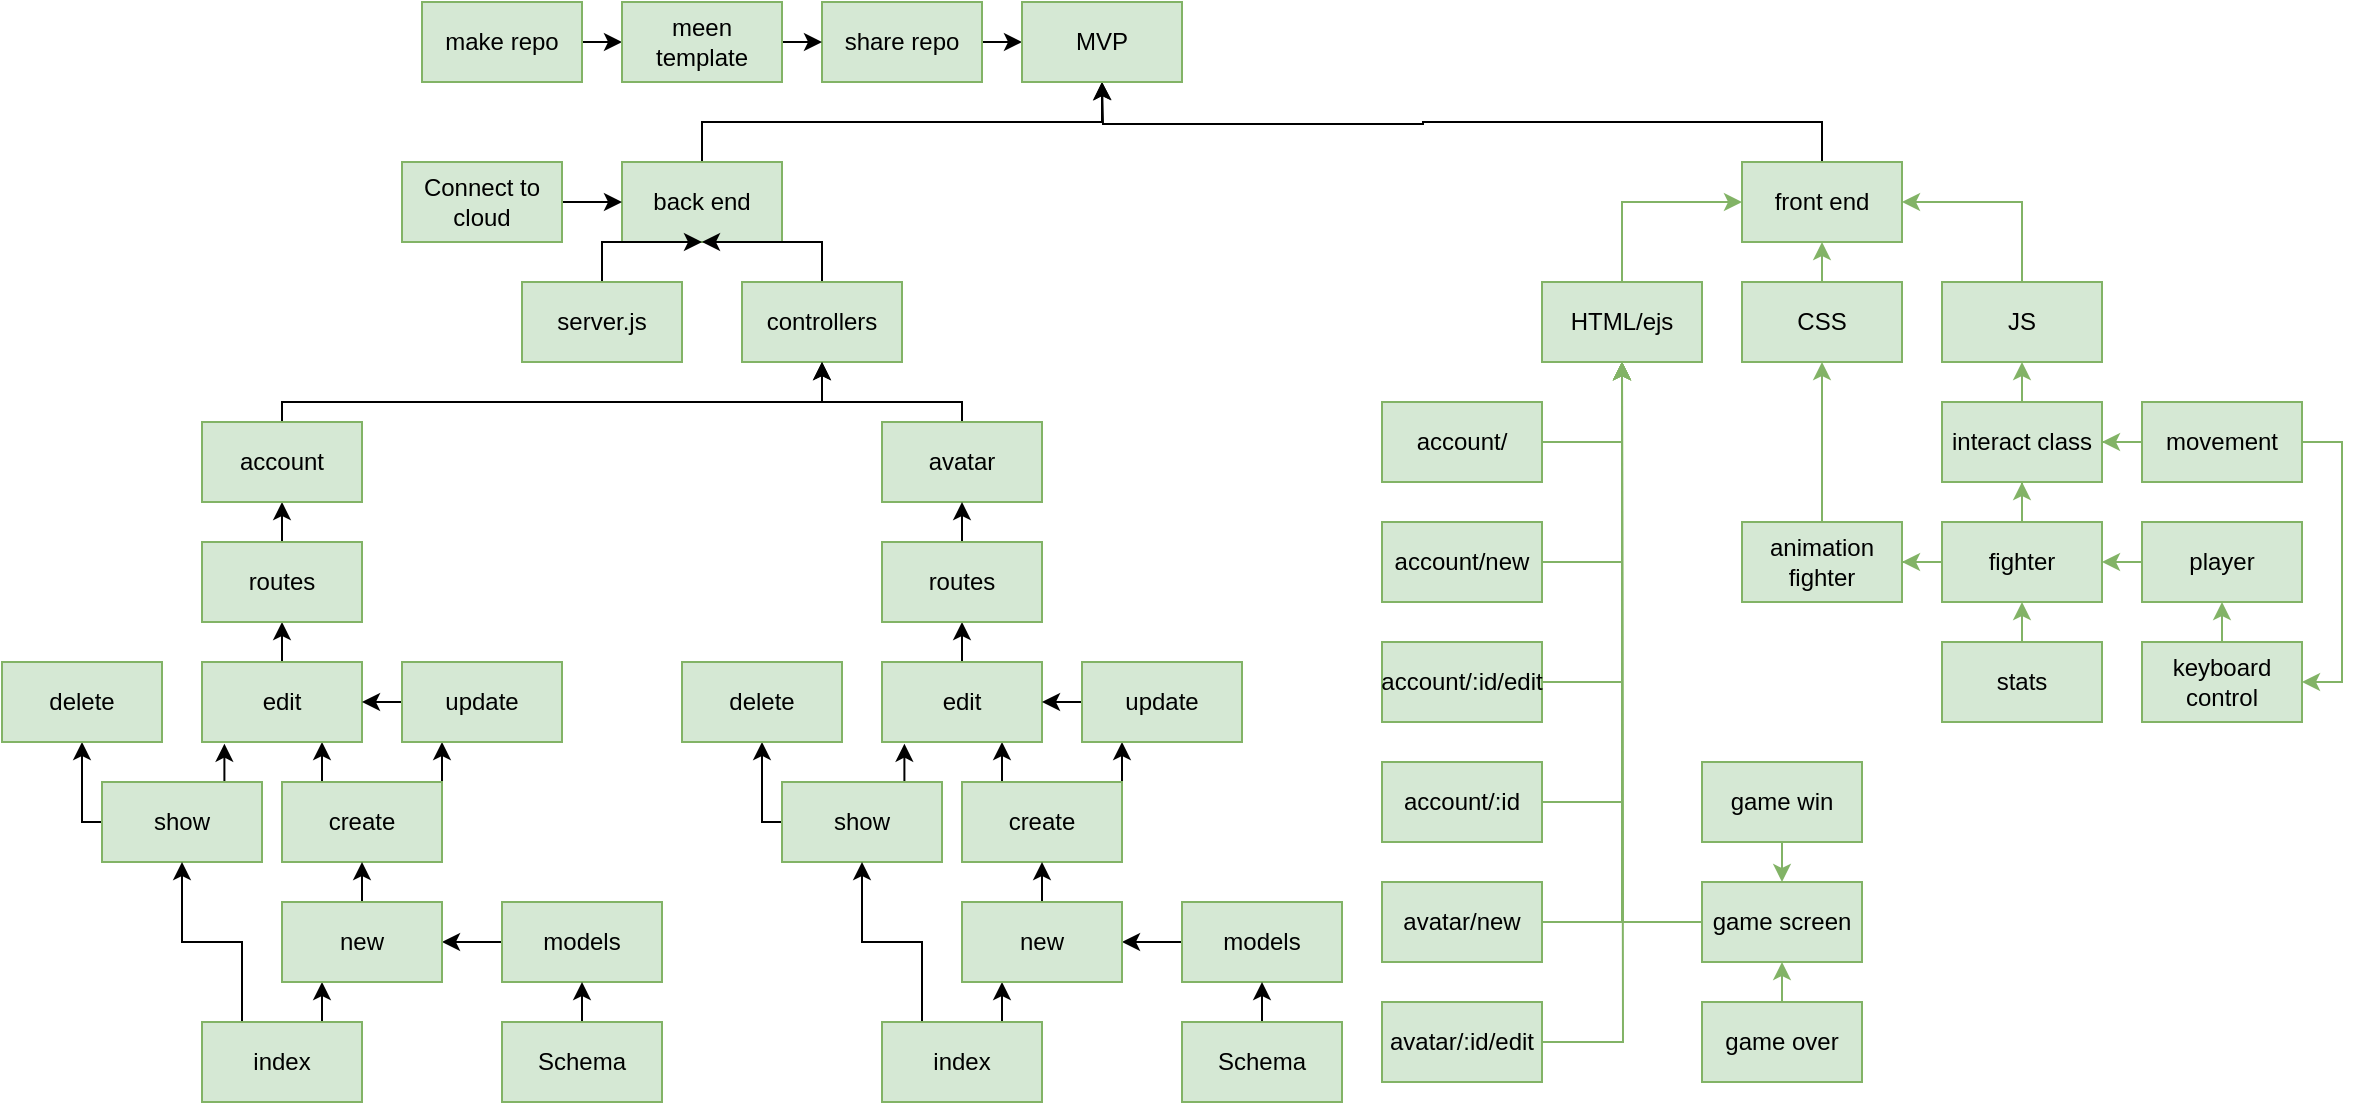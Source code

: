 <mxfile version="13.10.0" type="embed">
    <diagram id="hgfTmlx0hqAPN2rs_2Wq" name="Page-1">
        <mxGraphModel dx="1492" dy="649" grid="1" gridSize="10" guides="1" tooltips="1" connect="1" arrows="1" fold="1" page="1" pageScale="1" pageWidth="850" pageHeight="1100" math="0" shadow="0">
            <root>
                <mxCell id="0"/>
                <mxCell id="1" parent="0"/>
                <mxCell id="U0h9A02HM4GVSYB717Zq-7" style="edgeStyle=orthogonalEdgeStyle;rounded=0;orthogonalLoop=1;jettySize=auto;html=1;exitX=0.5;exitY=1;exitDx=0;exitDy=0;" parent="1" edge="1">
                    <mxGeometry relative="1" as="geometry">
                        <mxPoint x="75" y="110" as="sourcePoint"/>
                        <mxPoint x="75" y="110" as="targetPoint"/>
                    </mxGeometry>
                </mxCell>
                <mxCell id="U0h9A02HM4GVSYB717Zq-27" style="edgeStyle=orthogonalEdgeStyle;rounded=0;orthogonalLoop=1;jettySize=auto;html=1;exitX=1;exitY=0.5;exitDx=0;exitDy=0;entryX=0;entryY=0.5;entryDx=0;entryDy=0;" parent="1" source="U0h9A02HM4GVSYB717Zq-9" target="U0h9A02HM4GVSYB717Zq-12" edge="1">
                    <mxGeometry relative="1" as="geometry"/>
                </mxCell>
                <mxCell id="U0h9A02HM4GVSYB717Zq-9" value="make repo" style="rounded=0;whiteSpace=wrap;html=1;fillColor=#d5e8d4;strokeColor=#82b366;" parent="1" vertex="1">
                    <mxGeometry x="40" y="40" width="80" height="40" as="geometry"/>
                </mxCell>
                <mxCell id="U0h9A02HM4GVSYB717Zq-38" style="edgeStyle=orthogonalEdgeStyle;rounded=0;orthogonalLoop=1;jettySize=auto;html=1;exitX=0.25;exitY=0;exitDx=0;exitDy=0;entryX=0.75;entryY=1;entryDx=0;entryDy=0;" parent="1" source="U0h9A02HM4GVSYB717Zq-10" target="U0h9A02HM4GVSYB717Zq-18" edge="1">
                    <mxGeometry relative="1" as="geometry"/>
                </mxCell>
                <mxCell id="U0h9A02HM4GVSYB717Zq-67" style="edgeStyle=orthogonalEdgeStyle;rounded=0;orthogonalLoop=1;jettySize=auto;html=1;exitX=0.75;exitY=0;exitDx=0;exitDy=0;entryX=0.25;entryY=1;entryDx=0;entryDy=0;" parent="1" source="U0h9A02HM4GVSYB717Zq-10" target="U0h9A02HM4GVSYB717Zq-20" edge="1">
                    <mxGeometry relative="1" as="geometry"/>
                </mxCell>
                <mxCell id="U0h9A02HM4GVSYB717Zq-10" value="create" style="rounded=0;whiteSpace=wrap;html=1;fillColor=#d5e8d4;strokeColor=#82b366;" parent="1" vertex="1">
                    <mxGeometry x="-30" y="430" width="80" height="40" as="geometry"/>
                </mxCell>
                <mxCell id="U0h9A02HM4GVSYB717Zq-29" style="edgeStyle=orthogonalEdgeStyle;rounded=0;orthogonalLoop=1;jettySize=auto;html=1;exitX=1;exitY=0.5;exitDx=0;exitDy=0;entryX=0;entryY=0.5;entryDx=0;entryDy=0;" parent="1" source="U0h9A02HM4GVSYB717Zq-11" target="U0h9A02HM4GVSYB717Zq-16" edge="1">
                    <mxGeometry relative="1" as="geometry"/>
                </mxCell>
                <mxCell id="U0h9A02HM4GVSYB717Zq-11" value="share repo" style="rounded=0;whiteSpace=wrap;html=1;fillColor=#d5e8d4;strokeColor=#82b366;" parent="1" vertex="1">
                    <mxGeometry x="240" y="40" width="80" height="40" as="geometry"/>
                </mxCell>
                <mxCell id="U0h9A02HM4GVSYB717Zq-28" style="edgeStyle=orthogonalEdgeStyle;rounded=0;orthogonalLoop=1;jettySize=auto;html=1;exitX=1;exitY=0.5;exitDx=0;exitDy=0;entryX=0;entryY=0.5;entryDx=0;entryDy=0;" parent="1" source="U0h9A02HM4GVSYB717Zq-12" target="U0h9A02HM4GVSYB717Zq-11" edge="1">
                    <mxGeometry relative="1" as="geometry"/>
                </mxCell>
                <mxCell id="U0h9A02HM4GVSYB717Zq-12" value="meen template" style="rounded=0;whiteSpace=wrap;html=1;fillColor=#d5e8d4;strokeColor=#82b366;" parent="1" vertex="1">
                    <mxGeometry x="140" y="40" width="80" height="40" as="geometry"/>
                </mxCell>
                <mxCell id="U0h9A02HM4GVSYB717Zq-30" style="edgeStyle=orthogonalEdgeStyle;rounded=0;orthogonalLoop=1;jettySize=auto;html=1;exitX=0.5;exitY=0;exitDx=0;exitDy=0;entryX=0.5;entryY=1;entryDx=0;entryDy=0;" parent="1" source="U0h9A02HM4GVSYB717Zq-13" target="U0h9A02HM4GVSYB717Zq-16" edge="1">
                    <mxGeometry relative="1" as="geometry"/>
                </mxCell>
                <mxCell id="U0h9A02HM4GVSYB717Zq-13" value="back end" style="rounded=0;whiteSpace=wrap;html=1;fillColor=#d5e8d4;strokeColor=#82b366;" parent="1" vertex="1">
                    <mxGeometry x="140" y="120" width="80" height="40" as="geometry"/>
                </mxCell>
                <mxCell id="U0h9A02HM4GVSYB717Zq-31" style="edgeStyle=orthogonalEdgeStyle;rounded=0;orthogonalLoop=1;jettySize=auto;html=1;exitX=0.5;exitY=0;exitDx=0;exitDy=0;" parent="1" source="U0h9A02HM4GVSYB717Zq-14" edge="1">
                    <mxGeometry relative="1" as="geometry">
                        <mxPoint x="380" y="80" as="targetPoint"/>
                    </mxGeometry>
                </mxCell>
                <mxCell id="U0h9A02HM4GVSYB717Zq-14" value="front end" style="rounded=0;whiteSpace=wrap;html=1;fillColor=#d5e8d4;strokeColor=#82b366;" parent="1" vertex="1">
                    <mxGeometry x="700" y="120" width="80" height="40" as="geometry"/>
                </mxCell>
                <mxCell id="U0h9A02HM4GVSYB717Zq-91" style="edgeStyle=orthogonalEdgeStyle;rounded=0;orthogonalLoop=1;jettySize=auto;html=1;exitX=1;exitY=0.5;exitDx=0;exitDy=0;entryX=0;entryY=0.5;entryDx=0;entryDy=0;" parent="1" source="U0h9A02HM4GVSYB717Zq-15" target="U0h9A02HM4GVSYB717Zq-13" edge="1">
                    <mxGeometry relative="1" as="geometry"/>
                </mxCell>
                <mxCell id="U0h9A02HM4GVSYB717Zq-15" value="Connect to cloud" style="rounded=0;whiteSpace=wrap;html=1;fillColor=#d5e8d4;strokeColor=#82b366;" parent="1" vertex="1">
                    <mxGeometry x="30" y="120" width="80" height="40" as="geometry"/>
                </mxCell>
                <mxCell id="U0h9A02HM4GVSYB717Zq-16" value="MVP" style="rounded=0;whiteSpace=wrap;html=1;fillColor=#d5e8d4;strokeColor=#82b366;" parent="1" vertex="1">
                    <mxGeometry x="340" y="40" width="80" height="40" as="geometry"/>
                </mxCell>
                <mxCell id="U0h9A02HM4GVSYB717Zq-35" style="edgeStyle=orthogonalEdgeStyle;rounded=0;orthogonalLoop=1;jettySize=auto;html=1;exitX=0;exitY=0.5;exitDx=0;exitDy=0;entryX=0.5;entryY=1;entryDx=0;entryDy=0;" parent="1" source="U0h9A02HM4GVSYB717Zq-17" target="U0h9A02HM4GVSYB717Zq-19" edge="1">
                    <mxGeometry relative="1" as="geometry">
                        <Array as="points">
                            <mxPoint x="-130" y="450"/>
                        </Array>
                    </mxGeometry>
                </mxCell>
                <mxCell id="U0h9A02HM4GVSYB717Zq-37" style="edgeStyle=orthogonalEdgeStyle;rounded=0;orthogonalLoop=1;jettySize=auto;html=1;exitX=0.75;exitY=0;exitDx=0;exitDy=0;entryX=0.14;entryY=1.021;entryDx=0;entryDy=0;entryPerimeter=0;" parent="1" source="U0h9A02HM4GVSYB717Zq-17" target="U0h9A02HM4GVSYB717Zq-18" edge="1">
                    <mxGeometry relative="1" as="geometry"/>
                </mxCell>
                <mxCell id="U0h9A02HM4GVSYB717Zq-17" value="show" style="rounded=0;whiteSpace=wrap;html=1;fillColor=#d5e8d4;strokeColor=#82b366;" parent="1" vertex="1">
                    <mxGeometry x="-120" y="430" width="80" height="40" as="geometry"/>
                </mxCell>
                <mxCell id="U0h9A02HM4GVSYB717Zq-39" style="edgeStyle=orthogonalEdgeStyle;rounded=0;orthogonalLoop=1;jettySize=auto;html=1;exitX=0.5;exitY=0;exitDx=0;exitDy=0;entryX=0.5;entryY=1;entryDx=0;entryDy=0;" parent="1" source="U0h9A02HM4GVSYB717Zq-18" target="U0h9A02HM4GVSYB717Zq-21" edge="1">
                    <mxGeometry relative="1" as="geometry"/>
                </mxCell>
                <mxCell id="U0h9A02HM4GVSYB717Zq-18" value="edit" style="rounded=0;whiteSpace=wrap;html=1;fillColor=#d5e8d4;strokeColor=#82b366;" parent="1" vertex="1">
                    <mxGeometry x="-70" y="370" width="80" height="40" as="geometry"/>
                </mxCell>
                <mxCell id="U0h9A02HM4GVSYB717Zq-19" value="delete" style="rounded=0;whiteSpace=wrap;html=1;fillColor=#d5e8d4;strokeColor=#82b366;" parent="1" vertex="1">
                    <mxGeometry x="-170" y="370" width="80" height="40" as="geometry"/>
                </mxCell>
                <mxCell id="U0h9A02HM4GVSYB717Zq-66" style="edgeStyle=orthogonalEdgeStyle;rounded=0;orthogonalLoop=1;jettySize=auto;html=1;exitX=0;exitY=0.5;exitDx=0;exitDy=0;entryX=1;entryY=0.5;entryDx=0;entryDy=0;" parent="1" source="U0h9A02HM4GVSYB717Zq-20" target="U0h9A02HM4GVSYB717Zq-18" edge="1">
                    <mxGeometry relative="1" as="geometry"/>
                </mxCell>
                <mxCell id="U0h9A02HM4GVSYB717Zq-20" value="update" style="rounded=0;whiteSpace=wrap;html=1;fillColor=#d5e8d4;strokeColor=#82b366;" parent="1" vertex="1">
                    <mxGeometry x="30" y="370" width="80" height="40" as="geometry"/>
                </mxCell>
                <mxCell id="U0h9A02HM4GVSYB717Zq-56" style="edgeStyle=orthogonalEdgeStyle;rounded=0;orthogonalLoop=1;jettySize=auto;html=1;exitX=0.5;exitY=0;exitDx=0;exitDy=0;entryX=0.5;entryY=1;entryDx=0;entryDy=0;" parent="1" source="U0h9A02HM4GVSYB717Zq-21" target="U0h9A02HM4GVSYB717Zq-58" edge="1">
                    <mxGeometry relative="1" as="geometry">
                        <mxPoint x="110" y="270" as="targetPoint"/>
                    </mxGeometry>
                </mxCell>
                <mxCell id="U0h9A02HM4GVSYB717Zq-21" value="routes" style="rounded=0;whiteSpace=wrap;html=1;fillColor=#d5e8d4;strokeColor=#82b366;" parent="1" vertex="1">
                    <mxGeometry x="-70" y="310" width="80" height="40" as="geometry"/>
                </mxCell>
                <mxCell id="U0h9A02HM4GVSYB717Zq-94" style="edgeStyle=orthogonalEdgeStyle;rounded=0;orthogonalLoop=1;jettySize=auto;html=1;exitX=0.5;exitY=0;exitDx=0;exitDy=0;entryX=0.5;entryY=1;entryDx=0;entryDy=0;" parent="1" source="U0h9A02HM4GVSYB717Zq-22" target="U0h9A02HM4GVSYB717Zq-13" edge="1">
                    <mxGeometry relative="1" as="geometry">
                        <Array as="points">
                            <mxPoint x="240" y="160"/>
                        </Array>
                    </mxGeometry>
                </mxCell>
                <mxCell id="U0h9A02HM4GVSYB717Zq-22" value="controllers" style="rounded=0;whiteSpace=wrap;html=1;fillColor=#d5e8d4;strokeColor=#82b366;" parent="1" vertex="1">
                    <mxGeometry x="200" y="180" width="80" height="40" as="geometry"/>
                </mxCell>
                <mxCell id="U0h9A02HM4GVSYB717Zq-65" style="edgeStyle=orthogonalEdgeStyle;rounded=0;orthogonalLoop=1;jettySize=auto;html=1;exitX=0;exitY=0.5;exitDx=0;exitDy=0;entryX=1;entryY=0.5;entryDx=0;entryDy=0;" parent="1" source="U0h9A02HM4GVSYB717Zq-23" target="U0h9A02HM4GVSYB717Zq-26" edge="1">
                    <mxGeometry relative="1" as="geometry"/>
                </mxCell>
                <mxCell id="U0h9A02HM4GVSYB717Zq-23" value="models" style="rounded=0;whiteSpace=wrap;html=1;fillColor=#d5e8d4;strokeColor=#82b366;" parent="1" vertex="1">
                    <mxGeometry x="80" y="490" width="80" height="40" as="geometry"/>
                </mxCell>
                <mxCell id="U0h9A02HM4GVSYB717Zq-64" style="edgeStyle=orthogonalEdgeStyle;rounded=0;orthogonalLoop=1;jettySize=auto;html=1;exitX=0.5;exitY=0;exitDx=0;exitDy=0;entryX=0.5;entryY=1;entryDx=0;entryDy=0;" parent="1" source="U0h9A02HM4GVSYB717Zq-24" target="U0h9A02HM4GVSYB717Zq-23" edge="1">
                    <mxGeometry relative="1" as="geometry"/>
                </mxCell>
                <mxCell id="U0h9A02HM4GVSYB717Zq-24" value="Schema" style="rounded=0;whiteSpace=wrap;html=1;fillColor=#d5e8d4;strokeColor=#82b366;" parent="1" vertex="1">
                    <mxGeometry x="80" y="550" width="80" height="40" as="geometry"/>
                </mxCell>
                <mxCell id="U0h9A02HM4GVSYB717Zq-32" style="edgeStyle=orthogonalEdgeStyle;rounded=0;orthogonalLoop=1;jettySize=auto;html=1;exitX=0.5;exitY=0;exitDx=0;exitDy=0;entryX=0.25;entryY=1;entryDx=0;entryDy=0;" parent="1" source="U0h9A02HM4GVSYB717Zq-25" target="U0h9A02HM4GVSYB717Zq-26" edge="1">
                    <mxGeometry relative="1" as="geometry"/>
                </mxCell>
                <mxCell id="U0h9A02HM4GVSYB717Zq-34" style="edgeStyle=orthogonalEdgeStyle;rounded=0;orthogonalLoop=1;jettySize=auto;html=1;exitX=0.25;exitY=0;exitDx=0;exitDy=0;entryX=0.5;entryY=1;entryDx=0;entryDy=0;" parent="1" source="U0h9A02HM4GVSYB717Zq-25" target="U0h9A02HM4GVSYB717Zq-17" edge="1">
                    <mxGeometry relative="1" as="geometry"/>
                </mxCell>
                <mxCell id="U0h9A02HM4GVSYB717Zq-25" value="index" style="rounded=0;whiteSpace=wrap;html=1;fillColor=#d5e8d4;strokeColor=#82b366;" parent="1" vertex="1">
                    <mxGeometry x="-70" y="550" width="80" height="40" as="geometry"/>
                </mxCell>
                <mxCell id="U0h9A02HM4GVSYB717Zq-33" style="edgeStyle=orthogonalEdgeStyle;rounded=0;orthogonalLoop=1;jettySize=auto;html=1;exitX=0.5;exitY=0;exitDx=0;exitDy=0;entryX=0.5;entryY=1;entryDx=0;entryDy=0;" parent="1" source="U0h9A02HM4GVSYB717Zq-26" target="U0h9A02HM4GVSYB717Zq-10" edge="1">
                    <mxGeometry relative="1" as="geometry"/>
                </mxCell>
                <mxCell id="U0h9A02HM4GVSYB717Zq-26" value="new" style="rounded=0;whiteSpace=wrap;html=1;fillColor=#d5e8d4;strokeColor=#82b366;" parent="1" vertex="1">
                    <mxGeometry x="-30" y="490" width="80" height="40" as="geometry"/>
                </mxCell>
                <mxCell id="U0h9A02HM4GVSYB717Zq-95" style="edgeStyle=orthogonalEdgeStyle;rounded=0;orthogonalLoop=1;jettySize=auto;html=1;exitX=0.5;exitY=0;exitDx=0;exitDy=0;entryX=0.5;entryY=1;entryDx=0;entryDy=0;" parent="1" source="U0h9A02HM4GVSYB717Zq-57" target="U0h9A02HM4GVSYB717Zq-22" edge="1">
                    <mxGeometry relative="1" as="geometry">
                        <Array as="points">
                            <mxPoint x="310" y="240"/>
                            <mxPoint x="240" y="240"/>
                        </Array>
                    </mxGeometry>
                </mxCell>
                <mxCell id="U0h9A02HM4GVSYB717Zq-57" value="avatar" style="rounded=0;whiteSpace=wrap;html=1;fillColor=#d5e8d4;strokeColor=#82b366;" parent="1" vertex="1">
                    <mxGeometry x="270" y="250" width="80" height="40" as="geometry"/>
                </mxCell>
                <mxCell id="U0h9A02HM4GVSYB717Zq-92" style="edgeStyle=orthogonalEdgeStyle;rounded=0;orthogonalLoop=1;jettySize=auto;html=1;exitX=0.5;exitY=0;exitDx=0;exitDy=0;entryX=0.5;entryY=1;entryDx=0;entryDy=0;" parent="1" source="U0h9A02HM4GVSYB717Zq-58" target="U0h9A02HM4GVSYB717Zq-22" edge="1">
                    <mxGeometry relative="1" as="geometry">
                        <mxPoint x="70" y="210" as="targetPoint"/>
                        <Array as="points">
                            <mxPoint x="-30" y="240"/>
                            <mxPoint x="240" y="240"/>
                        </Array>
                    </mxGeometry>
                </mxCell>
                <mxCell id="U0h9A02HM4GVSYB717Zq-58" value="account" style="rounded=0;whiteSpace=wrap;html=1;fillColor=#d5e8d4;strokeColor=#82b366;" parent="1" vertex="1">
                    <mxGeometry x="-70" y="250" width="80" height="40" as="geometry"/>
                </mxCell>
                <mxCell id="U0h9A02HM4GVSYB717Zq-68" style="edgeStyle=orthogonalEdgeStyle;rounded=0;orthogonalLoop=1;jettySize=auto;html=1;exitX=0.25;exitY=0;exitDx=0;exitDy=0;entryX=0.75;entryY=1;entryDx=0;entryDy=0;" parent="1" source="U0h9A02HM4GVSYB717Zq-70" target="U0h9A02HM4GVSYB717Zq-75" edge="1">
                    <mxGeometry relative="1" as="geometry"/>
                </mxCell>
                <mxCell id="U0h9A02HM4GVSYB717Zq-69" style="edgeStyle=orthogonalEdgeStyle;rounded=0;orthogonalLoop=1;jettySize=auto;html=1;exitX=0.75;exitY=0;exitDx=0;exitDy=0;entryX=0.25;entryY=1;entryDx=0;entryDy=0;" parent="1" source="U0h9A02HM4GVSYB717Zq-70" target="U0h9A02HM4GVSYB717Zq-78" edge="1">
                    <mxGeometry relative="1" as="geometry"/>
                </mxCell>
                <mxCell id="U0h9A02HM4GVSYB717Zq-70" value="create" style="rounded=0;whiteSpace=wrap;html=1;fillColor=#d5e8d4;strokeColor=#82b366;" parent="1" vertex="1">
                    <mxGeometry x="310" y="430" width="80" height="40" as="geometry"/>
                </mxCell>
                <mxCell id="U0h9A02HM4GVSYB717Zq-71" style="edgeStyle=orthogonalEdgeStyle;rounded=0;orthogonalLoop=1;jettySize=auto;html=1;exitX=0;exitY=0.5;exitDx=0;exitDy=0;entryX=0.5;entryY=1;entryDx=0;entryDy=0;" parent="1" source="U0h9A02HM4GVSYB717Zq-73" target="U0h9A02HM4GVSYB717Zq-76" edge="1">
                    <mxGeometry relative="1" as="geometry">
                        <Array as="points">
                            <mxPoint x="210" y="450"/>
                        </Array>
                    </mxGeometry>
                </mxCell>
                <mxCell id="U0h9A02HM4GVSYB717Zq-72" style="edgeStyle=orthogonalEdgeStyle;rounded=0;orthogonalLoop=1;jettySize=auto;html=1;exitX=0.75;exitY=0;exitDx=0;exitDy=0;entryX=0.14;entryY=1.021;entryDx=0;entryDy=0;entryPerimeter=0;" parent="1" source="U0h9A02HM4GVSYB717Zq-73" target="U0h9A02HM4GVSYB717Zq-75" edge="1">
                    <mxGeometry relative="1" as="geometry"/>
                </mxCell>
                <mxCell id="U0h9A02HM4GVSYB717Zq-73" value="show" style="rounded=0;whiteSpace=wrap;html=1;fillColor=#d5e8d4;strokeColor=#82b366;" parent="1" vertex="1">
                    <mxGeometry x="220" y="430" width="80" height="40" as="geometry"/>
                </mxCell>
                <mxCell id="U0h9A02HM4GVSYB717Zq-74" style="edgeStyle=orthogonalEdgeStyle;rounded=0;orthogonalLoop=1;jettySize=auto;html=1;exitX=0.5;exitY=0;exitDx=0;exitDy=0;entryX=0.5;entryY=1;entryDx=0;entryDy=0;" parent="1" source="U0h9A02HM4GVSYB717Zq-75" target="U0h9A02HM4GVSYB717Zq-80" edge="1">
                    <mxGeometry relative="1" as="geometry"/>
                </mxCell>
                <mxCell id="U0h9A02HM4GVSYB717Zq-75" value="edit" style="rounded=0;whiteSpace=wrap;html=1;fillColor=#d5e8d4;strokeColor=#82b366;" parent="1" vertex="1">
                    <mxGeometry x="270" y="370" width="80" height="40" as="geometry"/>
                </mxCell>
                <mxCell id="U0h9A02HM4GVSYB717Zq-76" value="delete" style="rounded=0;whiteSpace=wrap;html=1;fillColor=#d5e8d4;strokeColor=#82b366;" parent="1" vertex="1">
                    <mxGeometry x="170" y="370" width="80" height="40" as="geometry"/>
                </mxCell>
                <mxCell id="U0h9A02HM4GVSYB717Zq-77" style="edgeStyle=orthogonalEdgeStyle;rounded=0;orthogonalLoop=1;jettySize=auto;html=1;exitX=0;exitY=0.5;exitDx=0;exitDy=0;entryX=1;entryY=0.5;entryDx=0;entryDy=0;" parent="1" source="U0h9A02HM4GVSYB717Zq-78" target="U0h9A02HM4GVSYB717Zq-75" edge="1">
                    <mxGeometry relative="1" as="geometry"/>
                </mxCell>
                <mxCell id="U0h9A02HM4GVSYB717Zq-78" value="update" style="rounded=0;whiteSpace=wrap;html=1;fillColor=#d5e8d4;strokeColor=#82b366;" parent="1" vertex="1">
                    <mxGeometry x="370" y="370" width="80" height="40" as="geometry"/>
                </mxCell>
                <mxCell id="U0h9A02HM4GVSYB717Zq-79" style="edgeStyle=orthogonalEdgeStyle;rounded=0;orthogonalLoop=1;jettySize=auto;html=1;exitX=0.5;exitY=0;exitDx=0;exitDy=0;entryX=0.5;entryY=1;entryDx=0;entryDy=0;" parent="1" source="U0h9A02HM4GVSYB717Zq-80" edge="1">
                    <mxGeometry relative="1" as="geometry">
                        <mxPoint x="310" y="290" as="targetPoint"/>
                    </mxGeometry>
                </mxCell>
                <mxCell id="U0h9A02HM4GVSYB717Zq-80" value="routes" style="rounded=0;whiteSpace=wrap;html=1;fillColor=#d5e8d4;strokeColor=#82b366;" parent="1" vertex="1">
                    <mxGeometry x="270" y="310" width="80" height="40" as="geometry"/>
                </mxCell>
                <mxCell id="U0h9A02HM4GVSYB717Zq-81" style="edgeStyle=orthogonalEdgeStyle;rounded=0;orthogonalLoop=1;jettySize=auto;html=1;exitX=0;exitY=0.5;exitDx=0;exitDy=0;entryX=1;entryY=0.5;entryDx=0;entryDy=0;" parent="1" source="U0h9A02HM4GVSYB717Zq-82" target="U0h9A02HM4GVSYB717Zq-89" edge="1">
                    <mxGeometry relative="1" as="geometry"/>
                </mxCell>
                <mxCell id="U0h9A02HM4GVSYB717Zq-82" value="models" style="rounded=0;whiteSpace=wrap;html=1;fillColor=#d5e8d4;strokeColor=#82b366;" parent="1" vertex="1">
                    <mxGeometry x="420" y="490" width="80" height="40" as="geometry"/>
                </mxCell>
                <mxCell id="U0h9A02HM4GVSYB717Zq-83" style="edgeStyle=orthogonalEdgeStyle;rounded=0;orthogonalLoop=1;jettySize=auto;html=1;exitX=0.5;exitY=0;exitDx=0;exitDy=0;entryX=0.5;entryY=1;entryDx=0;entryDy=0;" parent="1" source="U0h9A02HM4GVSYB717Zq-84" target="U0h9A02HM4GVSYB717Zq-82" edge="1">
                    <mxGeometry relative="1" as="geometry"/>
                </mxCell>
                <mxCell id="U0h9A02HM4GVSYB717Zq-84" value="Schema" style="rounded=0;whiteSpace=wrap;html=1;fillColor=#d5e8d4;strokeColor=#82b366;" parent="1" vertex="1">
                    <mxGeometry x="420" y="550" width="80" height="40" as="geometry"/>
                </mxCell>
                <mxCell id="U0h9A02HM4GVSYB717Zq-85" style="edgeStyle=orthogonalEdgeStyle;rounded=0;orthogonalLoop=1;jettySize=auto;html=1;exitX=0.5;exitY=0;exitDx=0;exitDy=0;entryX=0.25;entryY=1;entryDx=0;entryDy=0;" parent="1" source="U0h9A02HM4GVSYB717Zq-87" target="U0h9A02HM4GVSYB717Zq-89" edge="1">
                    <mxGeometry relative="1" as="geometry"/>
                </mxCell>
                <mxCell id="U0h9A02HM4GVSYB717Zq-86" style="edgeStyle=orthogonalEdgeStyle;rounded=0;orthogonalLoop=1;jettySize=auto;html=1;exitX=0.25;exitY=0;exitDx=0;exitDy=0;entryX=0.5;entryY=1;entryDx=0;entryDy=0;" parent="1" source="U0h9A02HM4GVSYB717Zq-87" target="U0h9A02HM4GVSYB717Zq-73" edge="1">
                    <mxGeometry relative="1" as="geometry"/>
                </mxCell>
                <mxCell id="U0h9A02HM4GVSYB717Zq-87" value="index" style="rounded=0;whiteSpace=wrap;html=1;fillColor=#d5e8d4;strokeColor=#82b366;" parent="1" vertex="1">
                    <mxGeometry x="270" y="550" width="80" height="40" as="geometry"/>
                </mxCell>
                <mxCell id="U0h9A02HM4GVSYB717Zq-88" style="edgeStyle=orthogonalEdgeStyle;rounded=0;orthogonalLoop=1;jettySize=auto;html=1;exitX=0.5;exitY=0;exitDx=0;exitDy=0;entryX=0.5;entryY=1;entryDx=0;entryDy=0;" parent="1" source="U0h9A02HM4GVSYB717Zq-89" target="U0h9A02HM4GVSYB717Zq-70" edge="1">
                    <mxGeometry relative="1" as="geometry"/>
                </mxCell>
                <mxCell id="U0h9A02HM4GVSYB717Zq-89" value="new" style="rounded=0;whiteSpace=wrap;html=1;fillColor=#d5e8d4;strokeColor=#82b366;" parent="1" vertex="1">
                    <mxGeometry x="310" y="490" width="80" height="40" as="geometry"/>
                </mxCell>
                <mxCell id="U0h9A02HM4GVSYB717Zq-129" style="edgeStyle=orthogonalEdgeStyle;rounded=0;orthogonalLoop=1;jettySize=auto;html=1;exitX=1;exitY=0.5;exitDx=0;exitDy=0;entryX=0.5;entryY=1;entryDx=0;entryDy=0;fillColor=#d5e8d4;strokeColor=#82b366;" parent="1" source="U0h9A02HM4GVSYB717Zq-119" target="U0h9A02HM4GVSYB717Zq-120" edge="1">
                    <mxGeometry relative="1" as="geometry"/>
                </mxCell>
                <mxCell id="U0h9A02HM4GVSYB717Zq-119" value="account/" style="rounded=0;whiteSpace=wrap;html=1;fillColor=#d5e8d4;strokeColor=#82b366;" parent="1" vertex="1">
                    <mxGeometry x="520" y="240" width="80" height="40" as="geometry"/>
                </mxCell>
                <mxCell id="U0h9A02HM4GVSYB717Zq-123" style="edgeStyle=orthogonalEdgeStyle;rounded=0;orthogonalLoop=1;jettySize=auto;html=1;exitX=0.5;exitY=0;exitDx=0;exitDy=0;entryX=0;entryY=0.5;entryDx=0;entryDy=0;fillColor=#d5e8d4;strokeColor=#82b366;" parent="1" source="U0h9A02HM4GVSYB717Zq-120" target="U0h9A02HM4GVSYB717Zq-14" edge="1">
                    <mxGeometry relative="1" as="geometry"/>
                </mxCell>
                <mxCell id="U0h9A02HM4GVSYB717Zq-120" value="HTML/ejs" style="rounded=0;whiteSpace=wrap;html=1;fillColor=#d5e8d4;strokeColor=#82b366;" parent="1" vertex="1">
                    <mxGeometry x="600" y="180" width="80" height="40" as="geometry"/>
                </mxCell>
                <mxCell id="U0h9A02HM4GVSYB717Zq-124" style="edgeStyle=orthogonalEdgeStyle;rounded=0;orthogonalLoop=1;jettySize=auto;html=1;exitX=0.5;exitY=0;exitDx=0;exitDy=0;entryX=0.5;entryY=1;entryDx=0;entryDy=0;fillColor=#d5e8d4;strokeColor=#82b366;" parent="1" source="U0h9A02HM4GVSYB717Zq-121" target="U0h9A02HM4GVSYB717Zq-14" edge="1">
                    <mxGeometry relative="1" as="geometry"/>
                </mxCell>
                <mxCell id="U0h9A02HM4GVSYB717Zq-121" value="CSS" style="rounded=0;whiteSpace=wrap;html=1;fillColor=#d5e8d4;strokeColor=#82b366;" parent="1" vertex="1">
                    <mxGeometry x="700" y="180" width="80" height="40" as="geometry"/>
                </mxCell>
                <mxCell id="U0h9A02HM4GVSYB717Zq-125" style="edgeStyle=orthogonalEdgeStyle;rounded=0;orthogonalLoop=1;jettySize=auto;html=1;exitX=0.5;exitY=0;exitDx=0;exitDy=0;entryX=1;entryY=0.5;entryDx=0;entryDy=0;fillColor=#d5e8d4;strokeColor=#82b366;" parent="1" source="U0h9A02HM4GVSYB717Zq-122" target="U0h9A02HM4GVSYB717Zq-14" edge="1">
                    <mxGeometry relative="1" as="geometry"/>
                </mxCell>
                <mxCell id="U0h9A02HM4GVSYB717Zq-122" value="JS" style="rounded=0;whiteSpace=wrap;html=1;fillColor=#d5e8d4;strokeColor=#82b366;" parent="1" vertex="1">
                    <mxGeometry x="800" y="180" width="80" height="40" as="geometry"/>
                </mxCell>
                <mxCell id="U0h9A02HM4GVSYB717Zq-132" style="edgeStyle=orthogonalEdgeStyle;rounded=0;orthogonalLoop=1;jettySize=auto;html=1;exitX=1;exitY=0.5;exitDx=0;exitDy=0;entryX=0.5;entryY=1;entryDx=0;entryDy=0;fillColor=#d5e8d4;strokeColor=#82b366;" parent="1" source="U0h9A02HM4GVSYB717Zq-126" target="U0h9A02HM4GVSYB717Zq-120" edge="1">
                    <mxGeometry relative="1" as="geometry"/>
                </mxCell>
                <mxCell id="U0h9A02HM4GVSYB717Zq-126" value="account/:id" style="rounded=0;whiteSpace=wrap;html=1;fillColor=#d5e8d4;strokeColor=#82b366;" parent="1" vertex="1">
                    <mxGeometry x="520" y="420" width="80" height="40" as="geometry"/>
                </mxCell>
                <mxCell id="U0h9A02HM4GVSYB717Zq-130" style="edgeStyle=orthogonalEdgeStyle;rounded=0;orthogonalLoop=1;jettySize=auto;html=1;exitX=1;exitY=0.5;exitDx=0;exitDy=0;entryX=0.5;entryY=1;entryDx=0;entryDy=0;fillColor=#d5e8d4;strokeColor=#82b366;" parent="1" source="U0h9A02HM4GVSYB717Zq-127" target="U0h9A02HM4GVSYB717Zq-120" edge="1">
                    <mxGeometry relative="1" as="geometry">
                        <mxPoint x="640" y="250" as="targetPoint"/>
                    </mxGeometry>
                </mxCell>
                <mxCell id="U0h9A02HM4GVSYB717Zq-127" value="account/new" style="rounded=0;whiteSpace=wrap;html=1;fillColor=#d5e8d4;strokeColor=#82b366;" parent="1" vertex="1">
                    <mxGeometry x="520" y="300" width="80" height="40" as="geometry"/>
                </mxCell>
                <mxCell id="U0h9A02HM4GVSYB717Zq-131" style="edgeStyle=orthogonalEdgeStyle;rounded=0;orthogonalLoop=1;jettySize=auto;html=1;exitX=1;exitY=0.5;exitDx=0;exitDy=0;entryX=0.5;entryY=1;entryDx=0;entryDy=0;fillColor=#d5e8d4;strokeColor=#82b366;" parent="1" source="U0h9A02HM4GVSYB717Zq-128" target="U0h9A02HM4GVSYB717Zq-120" edge="1">
                    <mxGeometry relative="1" as="geometry">
                        <mxPoint x="640" y="230" as="targetPoint"/>
                    </mxGeometry>
                </mxCell>
                <mxCell id="U0h9A02HM4GVSYB717Zq-128" value="account/:id/edit" style="rounded=0;whiteSpace=wrap;html=1;fillColor=#d5e8d4;strokeColor=#82b366;" parent="1" vertex="1">
                    <mxGeometry x="520" y="360" width="80" height="40" as="geometry"/>
                </mxCell>
                <mxCell id="U0h9A02HM4GVSYB717Zq-150" style="edgeStyle=orthogonalEdgeStyle;rounded=0;orthogonalLoop=1;jettySize=auto;html=1;exitX=0.5;exitY=0;exitDx=0;exitDy=0;entryX=0.5;entryY=1;entryDx=0;entryDy=0;fillColor=#d5e8d4;strokeColor=#82b366;" parent="1" source="U0h9A02HM4GVSYB717Zq-135" target="U0h9A02HM4GVSYB717Zq-145" edge="1">
                    <mxGeometry relative="1" as="geometry"/>
                </mxCell>
                <mxCell id="U0h9A02HM4GVSYB717Zq-135" value="keyboard control" style="rounded=0;whiteSpace=wrap;html=1;fillColor=#d5e8d4;strokeColor=#82b366;" parent="1" vertex="1">
                    <mxGeometry x="900" y="360" width="80" height="40" as="geometry"/>
                </mxCell>
                <mxCell id="U0h9A02HM4GVSYB717Zq-143" style="edgeStyle=orthogonalEdgeStyle;rounded=0;orthogonalLoop=1;jettySize=auto;html=1;exitX=0.5;exitY=0;exitDx=0;exitDy=0;entryX=0.5;entryY=1;entryDx=0;entryDy=0;fillColor=#d5e8d4;strokeColor=#82b366;" parent="1" source="U0h9A02HM4GVSYB717Zq-136" target="U0h9A02HM4GVSYB717Zq-138" edge="1">
                    <mxGeometry relative="1" as="geometry"/>
                </mxCell>
                <mxCell id="U0h9A02HM4GVSYB717Zq-136" value="stats" style="rounded=0;whiteSpace=wrap;html=1;fillColor=#d5e8d4;strokeColor=#82b366;" parent="1" vertex="1">
                    <mxGeometry x="800" y="360" width="80" height="40" as="geometry"/>
                </mxCell>
                <mxCell id="U0h9A02HM4GVSYB717Zq-142" style="edgeStyle=orthogonalEdgeStyle;rounded=0;orthogonalLoop=1;jettySize=auto;html=1;fillColor=#d5e8d4;strokeColor=#82b366;" parent="1" source="U0h9A02HM4GVSYB717Zq-137" target="U0h9A02HM4GVSYB717Zq-139" edge="1">
                    <mxGeometry relative="1" as="geometry"/>
                </mxCell>
                <mxCell id="rNCTMx4dd2VN_rev5RC9-10" style="edgeStyle=orthogonalEdgeStyle;rounded=0;orthogonalLoop=1;jettySize=auto;html=1;entryX=1;entryY=0.5;entryDx=0;entryDy=0;fillColor=#d5e8d4;strokeColor=#82b366;" parent="1" source="U0h9A02HM4GVSYB717Zq-137" target="U0h9A02HM4GVSYB717Zq-135" edge="1">
                    <mxGeometry relative="1" as="geometry">
                        <Array as="points">
                            <mxPoint x="1000" y="260"/>
                            <mxPoint x="1000" y="380"/>
                        </Array>
                    </mxGeometry>
                </mxCell>
                <mxCell id="U0h9A02HM4GVSYB717Zq-137" value="movement" style="rounded=0;whiteSpace=wrap;html=1;fillColor=#d5e8d4;strokeColor=#82b366;" parent="1" vertex="1">
                    <mxGeometry x="900" y="240" width="80" height="40" as="geometry"/>
                </mxCell>
                <mxCell id="U0h9A02HM4GVSYB717Zq-141" style="edgeStyle=orthogonalEdgeStyle;rounded=0;orthogonalLoop=1;jettySize=auto;html=1;exitX=0.5;exitY=0;exitDx=0;exitDy=0;fillColor=#d5e8d4;strokeColor=#82b366;" parent="1" source="U0h9A02HM4GVSYB717Zq-138" target="U0h9A02HM4GVSYB717Zq-139" edge="1">
                    <mxGeometry relative="1" as="geometry"/>
                </mxCell>
                <mxCell id="rNCTMx4dd2VN_rev5RC9-4" style="edgeStyle=orthogonalEdgeStyle;rounded=0;orthogonalLoop=1;jettySize=auto;html=1;entryX=1;entryY=0.5;entryDx=0;entryDy=0;fillColor=#d5e8d4;strokeColor=#82b366;" parent="1" source="U0h9A02HM4GVSYB717Zq-138" target="rNCTMx4dd2VN_rev5RC9-3" edge="1">
                    <mxGeometry relative="1" as="geometry"/>
                </mxCell>
                <mxCell id="U0h9A02HM4GVSYB717Zq-138" value="fighter" style="rounded=0;whiteSpace=wrap;html=1;fillColor=#d5e8d4;strokeColor=#82b366;" parent="1" vertex="1">
                    <mxGeometry x="800" y="300" width="80" height="40" as="geometry"/>
                </mxCell>
                <mxCell id="U0h9A02HM4GVSYB717Zq-140" style="edgeStyle=orthogonalEdgeStyle;rounded=0;orthogonalLoop=1;jettySize=auto;html=1;exitX=0.5;exitY=0;exitDx=0;exitDy=0;entryX=0.5;entryY=1;entryDx=0;entryDy=0;fillColor=#d5e8d4;strokeColor=#82b366;" parent="1" source="U0h9A02HM4GVSYB717Zq-139" target="U0h9A02HM4GVSYB717Zq-122" edge="1">
                    <mxGeometry relative="1" as="geometry"/>
                </mxCell>
                <mxCell id="U0h9A02HM4GVSYB717Zq-139" value="interact class" style="rounded=0;whiteSpace=wrap;html=1;fillColor=#d5e8d4;strokeColor=#82b366;" parent="1" vertex="1">
                    <mxGeometry x="800" y="240" width="80" height="40" as="geometry"/>
                </mxCell>
                <mxCell id="U0h9A02HM4GVSYB717Zq-149" style="edgeStyle=orthogonalEdgeStyle;rounded=0;orthogonalLoop=1;jettySize=auto;html=1;exitX=0;exitY=0.5;exitDx=0;exitDy=0;entryX=1;entryY=0.5;entryDx=0;entryDy=0;fillColor=#d5e8d4;strokeColor=#82b366;" parent="1" source="U0h9A02HM4GVSYB717Zq-145" target="U0h9A02HM4GVSYB717Zq-138" edge="1">
                    <mxGeometry relative="1" as="geometry"/>
                </mxCell>
                <mxCell id="U0h9A02HM4GVSYB717Zq-145" value="player" style="rounded=0;whiteSpace=wrap;html=1;fillColor=#d5e8d4;strokeColor=#82b366;" parent="1" vertex="1">
                    <mxGeometry x="900" y="300" width="80" height="40" as="geometry"/>
                </mxCell>
                <mxCell id="U0h9A02HM4GVSYB717Zq-152" style="edgeStyle=orthogonalEdgeStyle;rounded=0;orthogonalLoop=1;jettySize=auto;html=1;fillColor=#d5e8d4;strokeColor=#82b366;" parent="1" source="U0h9A02HM4GVSYB717Zq-151" edge="1">
                    <mxGeometry relative="1" as="geometry">
                        <mxPoint x="640" y="220" as="targetPoint"/>
                    </mxGeometry>
                </mxCell>
                <mxCell id="U0h9A02HM4GVSYB717Zq-151" value="game screen" style="rounded=0;whiteSpace=wrap;html=1;fillColor=#d5e8d4;strokeColor=#82b366;" parent="1" vertex="1">
                    <mxGeometry x="680" y="480" width="80" height="40" as="geometry"/>
                </mxCell>
                <mxCell id="U0h9A02HM4GVSYB717Zq-156" style="edgeStyle=orthogonalEdgeStyle;rounded=0;orthogonalLoop=1;jettySize=auto;html=1;exitX=0.5;exitY=1;exitDx=0;exitDy=0;entryX=0.5;entryY=0;entryDx=0;entryDy=0;fillColor=#d5e8d4;strokeColor=#82b366;" parent="1" source="U0h9A02HM4GVSYB717Zq-153" target="U0h9A02HM4GVSYB717Zq-151" edge="1">
                    <mxGeometry relative="1" as="geometry"/>
                </mxCell>
                <mxCell id="U0h9A02HM4GVSYB717Zq-153" value="game win" style="rounded=0;whiteSpace=wrap;html=1;fillColor=#d5e8d4;strokeColor=#82b366;" parent="1" vertex="1">
                    <mxGeometry x="680" y="420" width="80" height="40" as="geometry"/>
                </mxCell>
                <mxCell id="U0h9A02HM4GVSYB717Zq-155" style="edgeStyle=orthogonalEdgeStyle;rounded=0;orthogonalLoop=1;jettySize=auto;html=1;exitX=0.5;exitY=0;exitDx=0;exitDy=0;entryX=0.5;entryY=1;entryDx=0;entryDy=0;fillColor=#d5e8d4;strokeColor=#82b366;" parent="1" source="U0h9A02HM4GVSYB717Zq-154" target="U0h9A02HM4GVSYB717Zq-151" edge="1">
                    <mxGeometry relative="1" as="geometry"/>
                </mxCell>
                <mxCell id="U0h9A02HM4GVSYB717Zq-154" value="game over" style="rounded=0;whiteSpace=wrap;html=1;fillColor=#d5e8d4;strokeColor=#82b366;" parent="1" vertex="1">
                    <mxGeometry x="680" y="540" width="80" height="40" as="geometry"/>
                </mxCell>
                <mxCell id="rNCTMx4dd2VN_rev5RC9-2" style="edgeStyle=orthogonalEdgeStyle;rounded=0;orthogonalLoop=1;jettySize=auto;html=1;" parent="1" source="rNCTMx4dd2VN_rev5RC9-1" target="U0h9A02HM4GVSYB717Zq-13" edge="1">
                    <mxGeometry relative="1" as="geometry"/>
                </mxCell>
                <mxCell id="rNCTMx4dd2VN_rev5RC9-1" value="server.js" style="rounded=0;whiteSpace=wrap;html=1;fillColor=#d5e8d4;strokeColor=#82b366;" parent="1" vertex="1">
                    <mxGeometry x="90" y="180" width="80" height="40" as="geometry"/>
                </mxCell>
                <mxCell id="rNCTMx4dd2VN_rev5RC9-5" style="edgeStyle=orthogonalEdgeStyle;rounded=0;orthogonalLoop=1;jettySize=auto;html=1;entryX=0.5;entryY=1;entryDx=0;entryDy=0;fillColor=#d5e8d4;strokeColor=#82b366;" parent="1" source="rNCTMx4dd2VN_rev5RC9-3" target="U0h9A02HM4GVSYB717Zq-121" edge="1">
                    <mxGeometry relative="1" as="geometry"/>
                </mxCell>
                <mxCell id="rNCTMx4dd2VN_rev5RC9-3" value="animation fighter" style="rounded=0;whiteSpace=wrap;html=1;fillColor=#d5e8d4;strokeColor=#82b366;" parent="1" vertex="1">
                    <mxGeometry x="700" y="300" width="80" height="40" as="geometry"/>
                </mxCell>
                <mxCell id="rNCTMx4dd2VN_rev5RC9-7" style="edgeStyle=orthogonalEdgeStyle;rounded=0;orthogonalLoop=1;jettySize=auto;html=1;entryX=0.5;entryY=1;entryDx=0;entryDy=0;fillColor=#d5e8d4;strokeColor=#82b366;" parent="1" source="rNCTMx4dd2VN_rev5RC9-6" target="U0h9A02HM4GVSYB717Zq-120" edge="1">
                    <mxGeometry relative="1" as="geometry">
                        <Array as="points">
                            <mxPoint x="640" y="500"/>
                        </Array>
                    </mxGeometry>
                </mxCell>
                <mxCell id="rNCTMx4dd2VN_rev5RC9-6" value="avatar/new" style="rounded=0;whiteSpace=wrap;html=1;fillColor=#d5e8d4;strokeColor=#82b366;" parent="1" vertex="1">
                    <mxGeometry x="520" y="480" width="80" height="40" as="geometry"/>
                </mxCell>
                <mxCell id="rNCTMx4dd2VN_rev5RC9-9" style="edgeStyle=orthogonalEdgeStyle;rounded=0;orthogonalLoop=1;jettySize=auto;html=1;fillColor=#d5e8d4;strokeColor=#82b366;" parent="1" source="rNCTMx4dd2VN_rev5RC9-8" edge="1">
                    <mxGeometry relative="1" as="geometry">
                        <mxPoint x="640" y="220" as="targetPoint"/>
                    </mxGeometry>
                </mxCell>
                <mxCell id="rNCTMx4dd2VN_rev5RC9-8" value="avatar/:id/edit" style="rounded=0;whiteSpace=wrap;html=1;fillColor=#d5e8d4;strokeColor=#82b366;" parent="1" vertex="1">
                    <mxGeometry x="520" y="540" width="80" height="40" as="geometry"/>
                </mxCell>
            </root>
        </mxGraphModel>
    </diagram>
</mxfile>